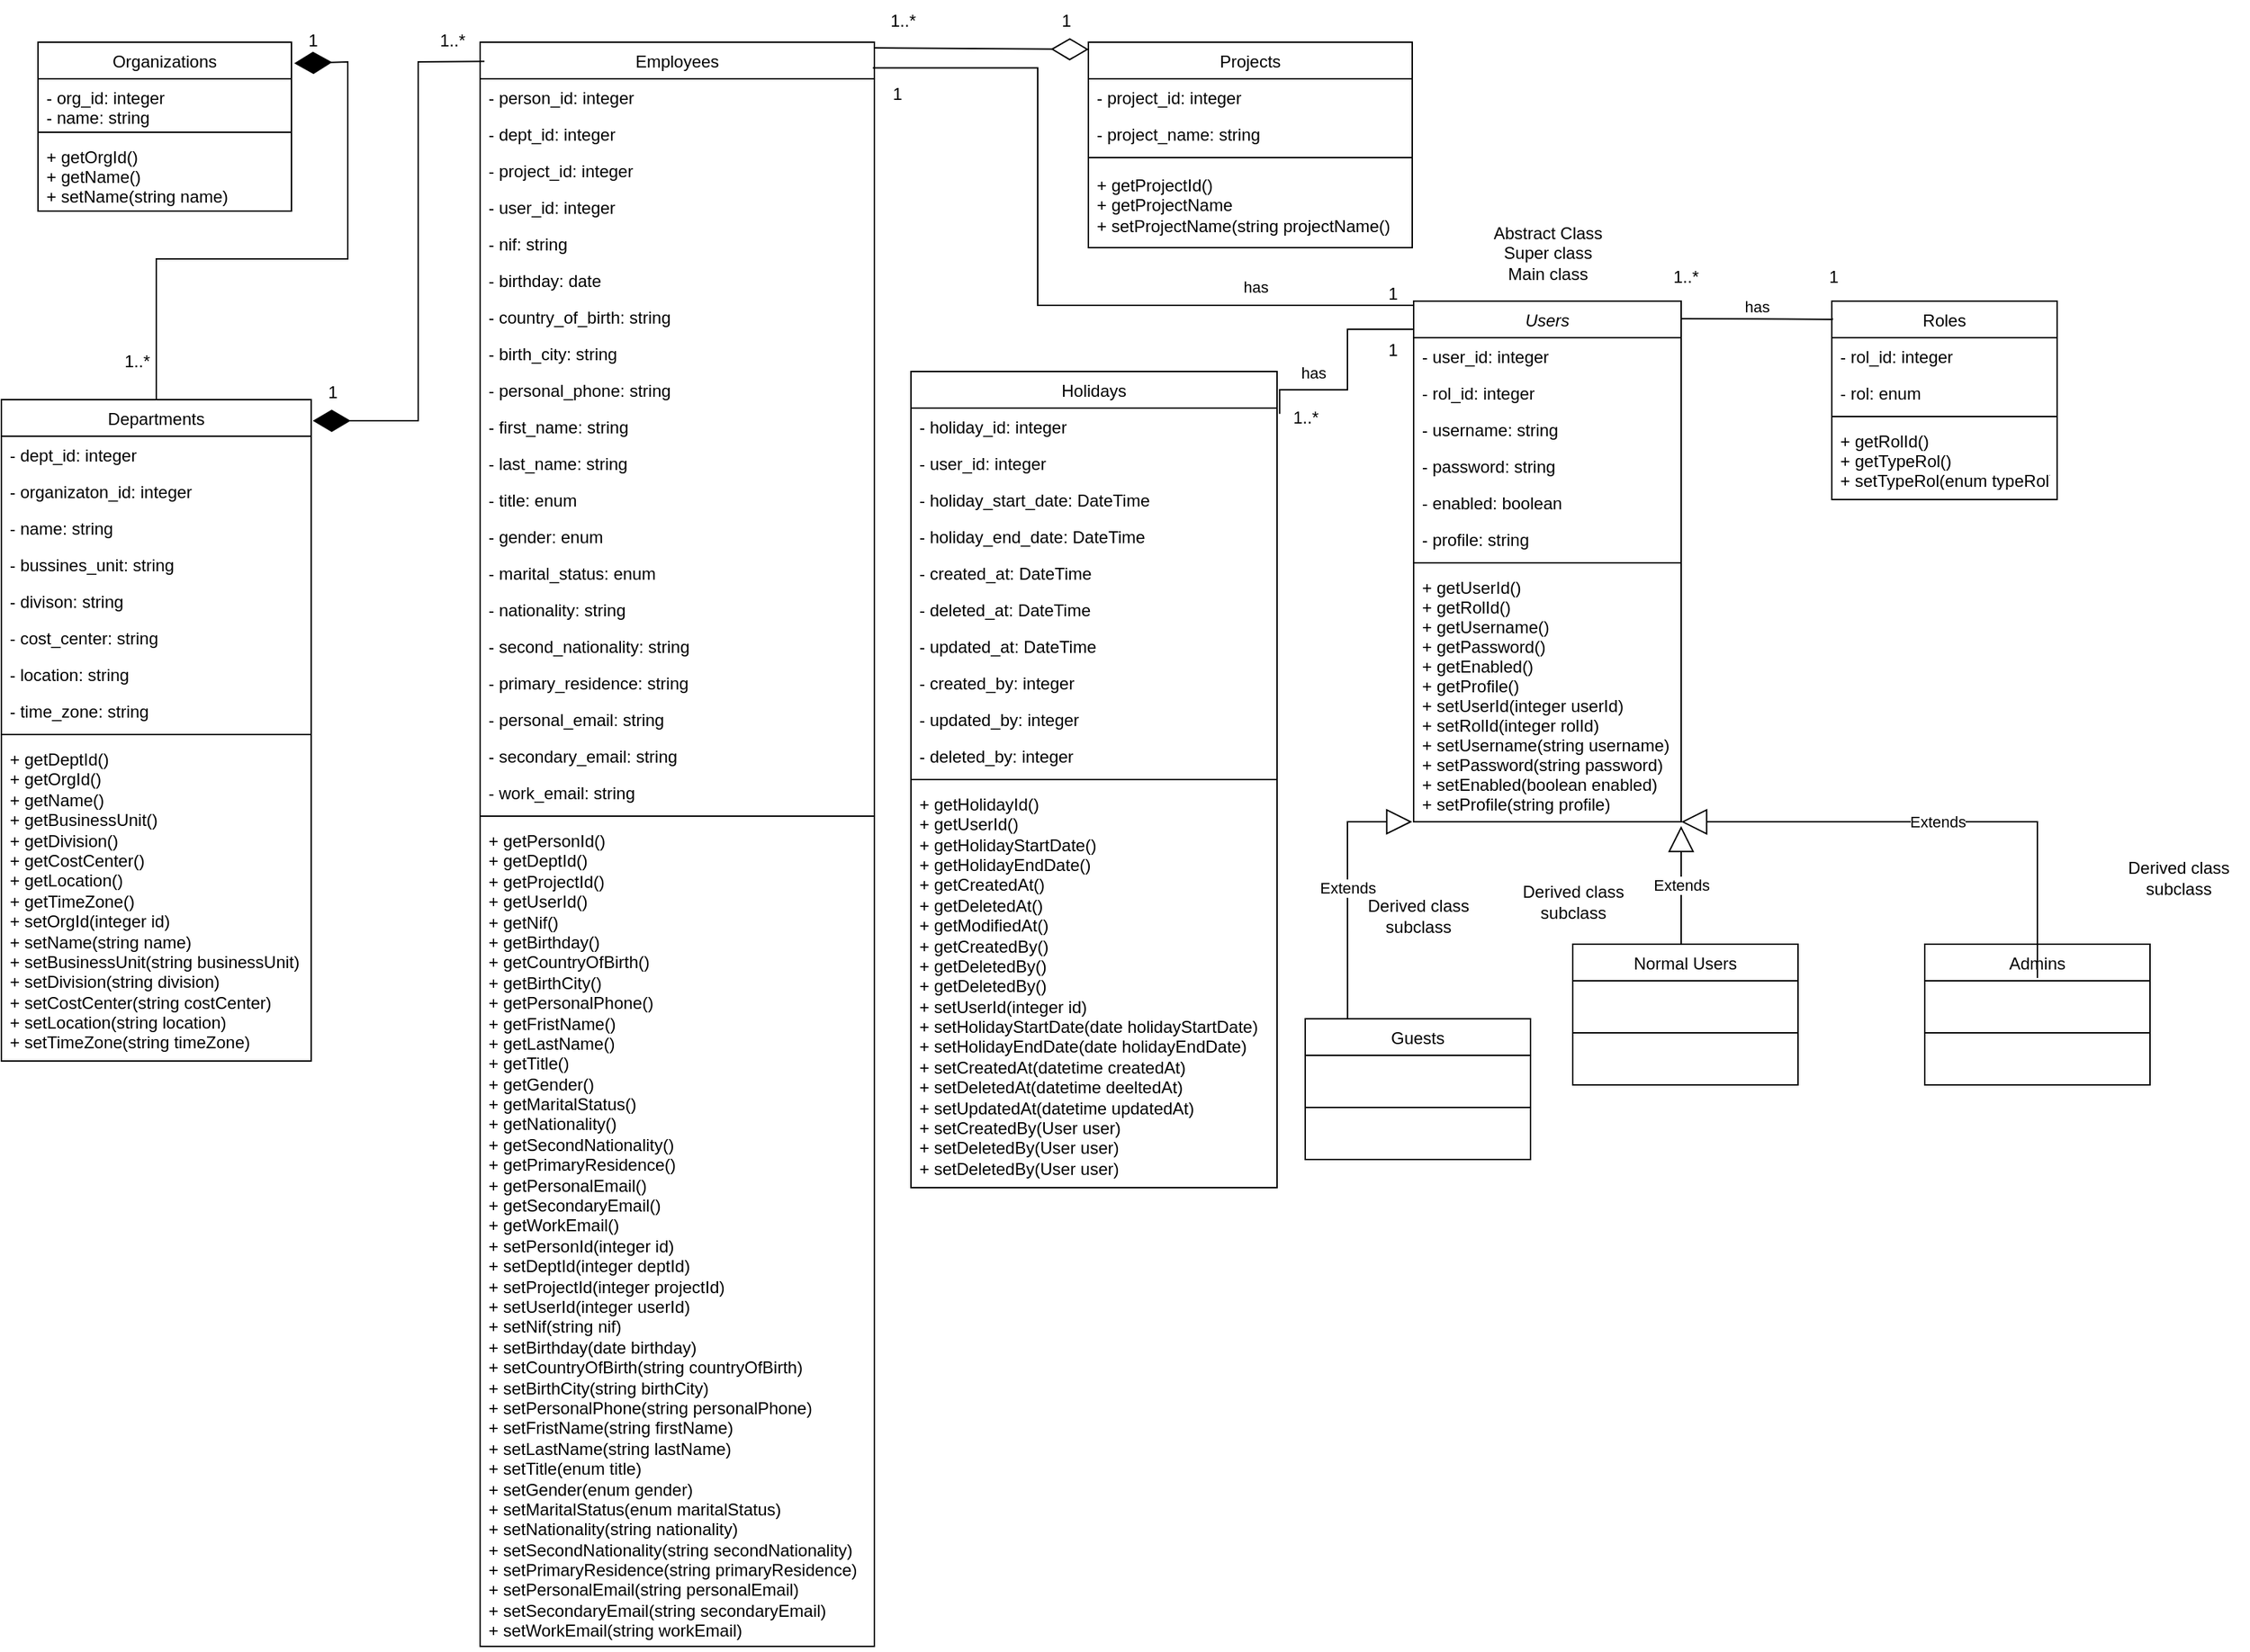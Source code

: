 <mxfile version="26.2.14">
  <diagram name="Página-1" id="6ri4a_97W5gfPd1hdPFk">
    <mxGraphModel dx="915" dy="1583" grid="1" gridSize="10" guides="1" tooltips="1" connect="1" arrows="1" fold="1" page="1" pageScale="1" pageWidth="827" pageHeight="1169" math="0" shadow="0">
      <root>
        <mxCell id="0" />
        <mxCell id="1" parent="0" />
        <mxCell id="wCUKVbfUmBtiyzHpnpFX-1" value="Users" style="swimlane;fontStyle=2;align=center;verticalAlign=top;childLayout=stackLayout;horizontal=1;startSize=26;horizontalStack=0;resizeParent=1;resizeLast=0;collapsible=1;marginBottom=0;rounded=0;shadow=0;strokeWidth=1;" parent="1" vertex="1">
          <mxGeometry x="1357" y="-220" width="190" height="370" as="geometry">
            <mxRectangle x="230" y="140" width="160" height="26" as="alternateBounds" />
          </mxGeometry>
        </mxCell>
        <mxCell id="wCUKVbfUmBtiyzHpnpFX-2" value="- user_id: integer" style="text;align=left;verticalAlign=top;spacingLeft=4;spacingRight=4;overflow=hidden;rotatable=0;points=[[0,0.5],[1,0.5]];portConstraint=eastwest;" parent="wCUKVbfUmBtiyzHpnpFX-1" vertex="1">
          <mxGeometry y="26" width="190" height="26" as="geometry" />
        </mxCell>
        <mxCell id="wCUKVbfUmBtiyzHpnpFX-3" value="- rol_id: integer" style="text;align=left;verticalAlign=top;spacingLeft=4;spacingRight=4;overflow=hidden;rotatable=0;points=[[0,0.5],[1,0.5]];portConstraint=eastwest;rounded=0;shadow=0;html=0;" parent="wCUKVbfUmBtiyzHpnpFX-1" vertex="1">
          <mxGeometry y="52" width="190" height="26" as="geometry" />
        </mxCell>
        <mxCell id="wCUKVbfUmBtiyzHpnpFX-4" value="- username: string" style="text;align=left;verticalAlign=top;spacingLeft=4;spacingRight=4;overflow=hidden;rotatable=0;points=[[0,0.5],[1,0.5]];portConstraint=eastwest;rounded=0;shadow=0;html=0;" parent="wCUKVbfUmBtiyzHpnpFX-1" vertex="1">
          <mxGeometry y="78" width="190" height="26" as="geometry" />
        </mxCell>
        <mxCell id="wCUKVbfUmBtiyzHpnpFX-5" value="- password: string" style="text;align=left;verticalAlign=top;spacingLeft=4;spacingRight=4;overflow=hidden;rotatable=0;points=[[0,0.5],[1,0.5]];portConstraint=eastwest;rounded=0;shadow=0;html=0;" parent="wCUKVbfUmBtiyzHpnpFX-1" vertex="1">
          <mxGeometry y="104" width="190" height="26" as="geometry" />
        </mxCell>
        <mxCell id="wCUKVbfUmBtiyzHpnpFX-6" value="- enabled: boolean" style="text;align=left;verticalAlign=top;spacingLeft=4;spacingRight=4;overflow=hidden;rotatable=0;points=[[0,0.5],[1,0.5]];portConstraint=eastwest;rounded=0;shadow=0;html=0;" parent="wCUKVbfUmBtiyzHpnpFX-1" vertex="1">
          <mxGeometry y="130" width="190" height="26" as="geometry" />
        </mxCell>
        <mxCell id="wCUKVbfUmBtiyzHpnpFX-7" value="- profile: string" style="text;align=left;verticalAlign=top;spacingLeft=4;spacingRight=4;overflow=hidden;rotatable=0;points=[[0,0.5],[1,0.5]];portConstraint=eastwest;rounded=0;shadow=0;html=0;" parent="wCUKVbfUmBtiyzHpnpFX-1" vertex="1">
          <mxGeometry y="156" width="190" height="26" as="geometry" />
        </mxCell>
        <mxCell id="wCUKVbfUmBtiyzHpnpFX-8" value="" style="line;html=1;strokeWidth=1;align=left;verticalAlign=middle;spacingTop=-1;spacingLeft=3;spacingRight=3;rotatable=0;labelPosition=right;points=[];portConstraint=eastwest;" parent="wCUKVbfUmBtiyzHpnpFX-1" vertex="1">
          <mxGeometry y="182" width="190" height="8" as="geometry" />
        </mxCell>
        <mxCell id="wCUKVbfUmBtiyzHpnpFX-9" value="+ getUserId()&#xa;+ getRolId()&#xa;+ getUsername()&#xa;+ getPassword()&#xa;+ getEnabled()&#xa;+ getProfile()&#xa;+ setUserId(integer userId)&#xa;+ setRolId(integer rolId)&#xa;+ setUsername(string username)&#xa;+ setPassword(string password)&#xa;+ setEnabled(boolean enabled)&#xa;+ setProfile(string profile)" style="text;align=left;verticalAlign=middle;spacingLeft=4;spacingRight=4;overflow=hidden;rotatable=0;points=[[0,0.5],[1,0.5]];portConstraint=eastwest;rounded=0;shadow=0;html=0;" parent="wCUKVbfUmBtiyzHpnpFX-1" vertex="1">
          <mxGeometry y="190" width="190" height="180" as="geometry" />
        </mxCell>
        <mxCell id="wCUKVbfUmBtiyzHpnpFX-10" value="Holidays" style="swimlane;fontStyle=0;align=center;verticalAlign=top;childLayout=stackLayout;horizontal=1;startSize=26;horizontalStack=0;resizeParent=1;resizeLast=0;collapsible=1;marginBottom=0;rounded=0;shadow=0;strokeWidth=1;" parent="1" vertex="1">
          <mxGeometry x="1000" y="-170" width="260" height="580" as="geometry">
            <mxRectangle x="130" y="380" width="160" height="26" as="alternateBounds" />
          </mxGeometry>
        </mxCell>
        <mxCell id="wCUKVbfUmBtiyzHpnpFX-11" value="- holiday_id: integer" style="text;align=left;verticalAlign=top;spacingLeft=4;spacingRight=4;overflow=hidden;rotatable=0;points=[[0,0.5],[1,0.5]];portConstraint=eastwest;" parent="wCUKVbfUmBtiyzHpnpFX-10" vertex="1">
          <mxGeometry y="26" width="260" height="26" as="geometry" />
        </mxCell>
        <mxCell id="wCUKVbfUmBtiyzHpnpFX-12" value="- user_id: integer" style="text;align=left;verticalAlign=top;spacingLeft=4;spacingRight=4;overflow=hidden;rotatable=0;points=[[0,0.5],[1,0.5]];portConstraint=eastwest;rounded=0;shadow=0;html=0;" parent="wCUKVbfUmBtiyzHpnpFX-10" vertex="1">
          <mxGeometry y="52" width="260" height="26" as="geometry" />
        </mxCell>
        <mxCell id="wCUKVbfUmBtiyzHpnpFX-13" value="- holiday_start_date: DateTime" style="text;align=left;verticalAlign=top;spacingLeft=4;spacingRight=4;overflow=hidden;rotatable=0;points=[[0,0.5],[1,0.5]];portConstraint=eastwest;rounded=0;shadow=0;html=0;" parent="wCUKVbfUmBtiyzHpnpFX-10" vertex="1">
          <mxGeometry y="78" width="260" height="26" as="geometry" />
        </mxCell>
        <mxCell id="wCUKVbfUmBtiyzHpnpFX-14" value="- holiday_end_date: DateTime" style="text;align=left;verticalAlign=top;spacingLeft=4;spacingRight=4;overflow=hidden;rotatable=0;points=[[0,0.5],[1,0.5]];portConstraint=eastwest;rounded=0;shadow=0;html=0;" parent="wCUKVbfUmBtiyzHpnpFX-10" vertex="1">
          <mxGeometry y="104" width="260" height="26" as="geometry" />
        </mxCell>
        <mxCell id="2ykGqtdmHpMV7TA-Or3H-2" value="- created_at: DateTime" style="text;align=left;verticalAlign=top;spacingLeft=4;spacingRight=4;overflow=hidden;rotatable=0;points=[[0,0.5],[1,0.5]];portConstraint=eastwest;rounded=0;shadow=0;html=0;" vertex="1" parent="wCUKVbfUmBtiyzHpnpFX-10">
          <mxGeometry y="130" width="260" height="26" as="geometry" />
        </mxCell>
        <mxCell id="2ykGqtdmHpMV7TA-Or3H-3" value="- deleted_at: DateTime" style="text;align=left;verticalAlign=top;spacingLeft=4;spacingRight=4;overflow=hidden;rotatable=0;points=[[0,0.5],[1,0.5]];portConstraint=eastwest;rounded=0;shadow=0;html=0;" vertex="1" parent="wCUKVbfUmBtiyzHpnpFX-10">
          <mxGeometry y="156" width="260" height="26" as="geometry" />
        </mxCell>
        <mxCell id="2ykGqtdmHpMV7TA-Or3H-4" value="- updated_at: DateTime" style="text;align=left;verticalAlign=top;spacingLeft=4;spacingRight=4;overflow=hidden;rotatable=0;points=[[0,0.5],[1,0.5]];portConstraint=eastwest;rounded=0;shadow=0;html=0;" vertex="1" parent="wCUKVbfUmBtiyzHpnpFX-10">
          <mxGeometry y="182" width="260" height="26" as="geometry" />
        </mxCell>
        <mxCell id="2ykGqtdmHpMV7TA-Or3H-5" value="- created_by: integer" style="text;align=left;verticalAlign=top;spacingLeft=4;spacingRight=4;overflow=hidden;rotatable=0;points=[[0,0.5],[1,0.5]];portConstraint=eastwest;rounded=0;shadow=0;html=0;" vertex="1" parent="wCUKVbfUmBtiyzHpnpFX-10">
          <mxGeometry y="208" width="260" height="26" as="geometry" />
        </mxCell>
        <mxCell id="2ykGqtdmHpMV7TA-Or3H-7" value="- updated_by: integer" style="text;align=left;verticalAlign=top;spacingLeft=4;spacingRight=4;overflow=hidden;rotatable=0;points=[[0,0.5],[1,0.5]];portConstraint=eastwest;rounded=0;shadow=0;html=0;" vertex="1" parent="wCUKVbfUmBtiyzHpnpFX-10">
          <mxGeometry y="234" width="260" height="26" as="geometry" />
        </mxCell>
        <mxCell id="2ykGqtdmHpMV7TA-Or3H-8" value="- deleted_by: integer" style="text;align=left;verticalAlign=top;spacingLeft=4;spacingRight=4;overflow=hidden;rotatable=0;points=[[0,0.5],[1,0.5]];portConstraint=eastwest;rounded=0;shadow=0;html=0;" vertex="1" parent="wCUKVbfUmBtiyzHpnpFX-10">
          <mxGeometry y="260" width="260" height="26" as="geometry" />
        </mxCell>
        <mxCell id="wCUKVbfUmBtiyzHpnpFX-15" value="" style="line;html=1;strokeWidth=1;align=left;verticalAlign=middle;spacingTop=-1;spacingLeft=3;spacingRight=3;rotatable=0;labelPosition=right;points=[];portConstraint=eastwest;" parent="wCUKVbfUmBtiyzHpnpFX-10" vertex="1">
          <mxGeometry y="286" width="260" height="8" as="geometry" />
        </mxCell>
        <mxCell id="wCUKVbfUmBtiyzHpnpFX-16" value="+ getHolidayId()&lt;div&gt;+ getUserId()&lt;br&gt;+ getHolidayStartDate()&lt;br&gt;+ getHolidayEndDate()&lt;/div&gt;&lt;div&gt;+ getCreatedAt()&lt;/div&gt;&lt;div&gt;+ getDeletedAt()&lt;/div&gt;&lt;div&gt;+ getModifiedAt()&lt;/div&gt;&lt;div&gt;+ getCreatedBy()&lt;/div&gt;&lt;div&gt;+ getDeletedBy()&lt;/div&gt;&lt;div&gt;+ getDeletedBy()&lt;br&gt;+ setUserId(integer id)&lt;br&gt;+ setHolidayStartDate(date holidayStartDate)&lt;br&gt;+ setHolidayEndDate(date holidayEndDate)&lt;/div&gt;&lt;div&gt;&lt;div&gt;+ setCreatedAt(datetime createdAt)&lt;/div&gt;&lt;div&gt;+ setDeletedAt(datetime deeltedAt)&lt;/div&gt;&lt;div&gt;+ setUpdatedAt(datetime updatedAt)&lt;/div&gt;&lt;div&gt;&lt;div&gt;+ setCreatedBy(User user)&lt;/div&gt;&lt;div&gt;+ setDeletedBy(&lt;span style=&quot;background-color: transparent; color: light-dark(rgb(0, 0, 0), rgb(255, 255, 255));&quot;&gt;User user&lt;/span&gt;&lt;span style=&quot;background-color: transparent; color: light-dark(rgb(0, 0, 0), rgb(255, 255, 255));&quot;&gt;)&lt;/span&gt;&lt;/div&gt;&lt;div&gt;+ setDeletedBy(&lt;span style=&quot;background-color: transparent; color: light-dark(rgb(0, 0, 0), rgb(255, 255, 255));&quot;&gt;User user&lt;/span&gt;&lt;span style=&quot;background-color: transparent; color: light-dark(rgb(0, 0, 0), rgb(255, 255, 255));&quot;&gt;)&lt;/span&gt;&lt;/div&gt;&lt;/div&gt;&lt;/div&gt;" style="text;align=left;verticalAlign=middle;spacingLeft=4;spacingRight=4;overflow=hidden;rotatable=0;points=[[0,0.5],[1,0.5]];portConstraint=eastwest;rounded=0;shadow=0;html=1;spacing=2;" parent="wCUKVbfUmBtiyzHpnpFX-10" vertex="1">
          <mxGeometry y="294" width="260" height="286" as="geometry" />
        </mxCell>
        <mxCell id="wCUKVbfUmBtiyzHpnpFX-17" value="Employees" style="swimlane;fontStyle=0;align=center;verticalAlign=top;childLayout=stackLayout;horizontal=1;startSize=26;horizontalStack=0;resizeParent=1;resizeLast=0;collapsible=1;marginBottom=0;rounded=0;shadow=0;strokeWidth=1;" parent="1" vertex="1">
          <mxGeometry x="694" y="-404" width="280" height="1140" as="geometry">
            <mxRectangle x="340" y="380" width="170" height="26" as="alternateBounds" />
          </mxGeometry>
        </mxCell>
        <mxCell id="wCUKVbfUmBtiyzHpnpFX-18" value="- person_id: integer" style="text;align=left;verticalAlign=top;spacingLeft=4;spacingRight=4;overflow=hidden;rotatable=0;points=[[0,0.5],[1,0.5]];portConstraint=eastwest;" parent="wCUKVbfUmBtiyzHpnpFX-17" vertex="1">
          <mxGeometry y="26" width="280" height="26" as="geometry" />
        </mxCell>
        <mxCell id="wCUKVbfUmBtiyzHpnpFX-19" value="- dept_id: integer" style="text;align=left;verticalAlign=top;spacingLeft=4;spacingRight=4;overflow=hidden;rotatable=0;points=[[0,0.5],[1,0.5]];portConstraint=eastwest;" parent="wCUKVbfUmBtiyzHpnpFX-17" vertex="1">
          <mxGeometry y="52" width="280" height="26" as="geometry" />
        </mxCell>
        <mxCell id="wCUKVbfUmBtiyzHpnpFX-20" value="- project_id: integer" style="text;align=left;verticalAlign=top;spacingLeft=4;spacingRight=4;overflow=hidden;rotatable=0;points=[[0,0.5],[1,0.5]];portConstraint=eastwest;" parent="wCUKVbfUmBtiyzHpnpFX-17" vertex="1">
          <mxGeometry y="78" width="280" height="26" as="geometry" />
        </mxCell>
        <mxCell id="wCUKVbfUmBtiyzHpnpFX-21" value="- user_id: integer" style="text;align=left;verticalAlign=top;spacingLeft=4;spacingRight=4;overflow=hidden;rotatable=0;points=[[0,0.5],[1,0.5]];portConstraint=eastwest;" parent="wCUKVbfUmBtiyzHpnpFX-17" vertex="1">
          <mxGeometry y="104" width="280" height="26" as="geometry" />
        </mxCell>
        <mxCell id="wCUKVbfUmBtiyzHpnpFX-22" value="- nif: string" style="text;align=left;verticalAlign=top;spacingLeft=4;spacingRight=4;overflow=hidden;rotatable=0;points=[[0,0.5],[1,0.5]];portConstraint=eastwest;" parent="wCUKVbfUmBtiyzHpnpFX-17" vertex="1">
          <mxGeometry y="130" width="280" height="26" as="geometry" />
        </mxCell>
        <mxCell id="wCUKVbfUmBtiyzHpnpFX-23" value="- birthday: date" style="text;align=left;verticalAlign=top;spacingLeft=4;spacingRight=4;overflow=hidden;rotatable=0;points=[[0,0.5],[1,0.5]];portConstraint=eastwest;" parent="wCUKVbfUmBtiyzHpnpFX-17" vertex="1">
          <mxGeometry y="156" width="280" height="26" as="geometry" />
        </mxCell>
        <mxCell id="wCUKVbfUmBtiyzHpnpFX-24" value="- country_of_birth: string" style="text;align=left;verticalAlign=top;spacingLeft=4;spacingRight=4;overflow=hidden;rotatable=0;points=[[0,0.5],[1,0.5]];portConstraint=eastwest;" parent="wCUKVbfUmBtiyzHpnpFX-17" vertex="1">
          <mxGeometry y="182" width="280" height="26" as="geometry" />
        </mxCell>
        <mxCell id="wCUKVbfUmBtiyzHpnpFX-25" value="- birth_city: string" style="text;align=left;verticalAlign=top;spacingLeft=4;spacingRight=4;overflow=hidden;rotatable=0;points=[[0,0.5],[1,0.5]];portConstraint=eastwest;" parent="wCUKVbfUmBtiyzHpnpFX-17" vertex="1">
          <mxGeometry y="208" width="280" height="26" as="geometry" />
        </mxCell>
        <mxCell id="wCUKVbfUmBtiyzHpnpFX-26" value="- personal_phone: string" style="text;align=left;verticalAlign=top;spacingLeft=4;spacingRight=4;overflow=hidden;rotatable=0;points=[[0,0.5],[1,0.5]];portConstraint=eastwest;" parent="wCUKVbfUmBtiyzHpnpFX-17" vertex="1">
          <mxGeometry y="234" width="280" height="26" as="geometry" />
        </mxCell>
        <mxCell id="wCUKVbfUmBtiyzHpnpFX-27" value="- first_name: string" style="text;align=left;verticalAlign=top;spacingLeft=4;spacingRight=4;overflow=hidden;rotatable=0;points=[[0,0.5],[1,0.5]];portConstraint=eastwest;" parent="wCUKVbfUmBtiyzHpnpFX-17" vertex="1">
          <mxGeometry y="260" width="280" height="26" as="geometry" />
        </mxCell>
        <mxCell id="wCUKVbfUmBtiyzHpnpFX-28" value="- last_name: string" style="text;align=left;verticalAlign=top;spacingLeft=4;spacingRight=4;overflow=hidden;rotatable=0;points=[[0,0.5],[1,0.5]];portConstraint=eastwest;" parent="wCUKVbfUmBtiyzHpnpFX-17" vertex="1">
          <mxGeometry y="286" width="280" height="26" as="geometry" />
        </mxCell>
        <mxCell id="wCUKVbfUmBtiyzHpnpFX-29" value="- title: enum" style="text;align=left;verticalAlign=top;spacingLeft=4;spacingRight=4;overflow=hidden;rotatable=0;points=[[0,0.5],[1,0.5]];portConstraint=eastwest;" parent="wCUKVbfUmBtiyzHpnpFX-17" vertex="1">
          <mxGeometry y="312" width="280" height="26" as="geometry" />
        </mxCell>
        <mxCell id="wCUKVbfUmBtiyzHpnpFX-30" value="- gender: enum" style="text;align=left;verticalAlign=top;spacingLeft=4;spacingRight=4;overflow=hidden;rotatable=0;points=[[0,0.5],[1,0.5]];portConstraint=eastwest;" parent="wCUKVbfUmBtiyzHpnpFX-17" vertex="1">
          <mxGeometry y="338" width="280" height="26" as="geometry" />
        </mxCell>
        <mxCell id="wCUKVbfUmBtiyzHpnpFX-31" value="- marital_status: enum" style="text;align=left;verticalAlign=top;spacingLeft=4;spacingRight=4;overflow=hidden;rotatable=0;points=[[0,0.5],[1,0.5]];portConstraint=eastwest;" parent="wCUKVbfUmBtiyzHpnpFX-17" vertex="1">
          <mxGeometry y="364" width="280" height="26" as="geometry" />
        </mxCell>
        <mxCell id="wCUKVbfUmBtiyzHpnpFX-32" value="- nationality: string" style="text;align=left;verticalAlign=top;spacingLeft=4;spacingRight=4;overflow=hidden;rotatable=0;points=[[0,0.5],[1,0.5]];portConstraint=eastwest;" parent="wCUKVbfUmBtiyzHpnpFX-17" vertex="1">
          <mxGeometry y="390" width="280" height="26" as="geometry" />
        </mxCell>
        <mxCell id="wCUKVbfUmBtiyzHpnpFX-33" value="- second_nationality: string" style="text;align=left;verticalAlign=top;spacingLeft=4;spacingRight=4;overflow=hidden;rotatable=0;points=[[0,0.5],[1,0.5]];portConstraint=eastwest;" parent="wCUKVbfUmBtiyzHpnpFX-17" vertex="1">
          <mxGeometry y="416" width="280" height="26" as="geometry" />
        </mxCell>
        <mxCell id="wCUKVbfUmBtiyzHpnpFX-34" value="- primary_residence: string" style="text;align=left;verticalAlign=top;spacingLeft=4;spacingRight=4;overflow=hidden;rotatable=0;points=[[0,0.5],[1,0.5]];portConstraint=eastwest;" parent="wCUKVbfUmBtiyzHpnpFX-17" vertex="1">
          <mxGeometry y="442" width="280" height="26" as="geometry" />
        </mxCell>
        <mxCell id="wCUKVbfUmBtiyzHpnpFX-35" value="- personal_email: string" style="text;align=left;verticalAlign=top;spacingLeft=4;spacingRight=4;overflow=hidden;rotatable=0;points=[[0,0.5],[1,0.5]];portConstraint=eastwest;" parent="wCUKVbfUmBtiyzHpnpFX-17" vertex="1">
          <mxGeometry y="468" width="280" height="26" as="geometry" />
        </mxCell>
        <mxCell id="wCUKVbfUmBtiyzHpnpFX-36" value="- secondary_email: string" style="text;align=left;verticalAlign=top;spacingLeft=4;spacingRight=4;overflow=hidden;rotatable=0;points=[[0,0.5],[1,0.5]];portConstraint=eastwest;" parent="wCUKVbfUmBtiyzHpnpFX-17" vertex="1">
          <mxGeometry y="494" width="280" height="26" as="geometry" />
        </mxCell>
        <mxCell id="wCUKVbfUmBtiyzHpnpFX-37" value="- work_email: string" style="text;align=left;verticalAlign=top;spacingLeft=4;spacingRight=4;overflow=hidden;rotatable=0;points=[[0,0.5],[1,0.5]];portConstraint=eastwest;" parent="wCUKVbfUmBtiyzHpnpFX-17" vertex="1">
          <mxGeometry y="520" width="280" height="26" as="geometry" />
        </mxCell>
        <mxCell id="wCUKVbfUmBtiyzHpnpFX-38" value="" style="line;html=1;strokeWidth=1;align=left;verticalAlign=middle;spacingTop=-1;spacingLeft=3;spacingRight=3;rotatable=0;labelPosition=right;points=[];portConstraint=eastwest;" parent="wCUKVbfUmBtiyzHpnpFX-17" vertex="1">
          <mxGeometry y="546" width="280" height="8" as="geometry" />
        </mxCell>
        <mxCell id="wCUKVbfUmBtiyzHpnpFX-39" value="+ getPersonId()&#xa;+ getDeptId()&#xa;+ getProjectId()&#xa;+ getUserId()&#xa;+ getNif()&#xa;+ getBirthday()&#xa;+ getCountryOfBirth()&#xa;+ getBirthCity()&#xa;+ getPersonalPhone()&#xa;+ getFristName()&#xa;+ getLastName()&#xa;+ getTitle()&#xa;+ getGender()&#xa;+ getMaritalStatus()&#xa;+ getNationality()&#xa;+ getSecondNationality()&#xa;+ getPrimaryResidence()&#xa;+ getPersonalEmail()&#xa;+ getSecondaryEmail()&#xa;+ getWorkEmail()&#xa;+ setPersonId(integer id)&#xa;+ setDeptId(integer deptId)&#xa;+ setProjectId(integer projectId)&#xa;+ setUserId(integer userId)&#xa;+ setNif(string nif)&#xa;+ setBirthday(date birthday)&#xa;+ setCountryOfBirth(string countryOfBirth)&#xa;+ setBirthCity(string birthCity)&#xa;+ setPersonalPhone(string personalPhone)&#xa;+ setFristName(string firstName)&#xa;+ setLastName(string lastName)&#xa;+ setTitle(enum title)&#xa;+ setGender(enum gender)&#xa;+ setMaritalStatus(enum maritalStatus)&#xa;+ setNationality(string nationality)&#xa;+ setSecondNationality(string secondNationality)&#xa;+ setPrimaryResidence(string primaryResidence)&#xa;+ setPersonalEmail(string personalEmail)&#xa;+ setSecondaryEmail(string secondaryEmail)&#xa;+ setWorkEmail(string workEmail)" style="text;align=left;verticalAlign=top;spacingLeft=4;spacingRight=4;overflow=hidden;rotatable=0;points=[[0,0.5],[1,0.5]];portConstraint=eastwest;rounded=0;shadow=0;spacingTop=0;spacingBottom=0;spacing=2;whiteSpace=wrap;" parent="wCUKVbfUmBtiyzHpnpFX-17" vertex="1">
          <mxGeometry y="554" width="280" height="586" as="geometry" />
        </mxCell>
        <mxCell id="wCUKVbfUmBtiyzHpnpFX-40" value="Roles" style="swimlane;fontStyle=0;align=center;verticalAlign=top;childLayout=stackLayout;horizontal=1;startSize=26;horizontalStack=0;resizeParent=1;resizeLast=0;collapsible=1;marginBottom=0;rounded=0;shadow=0;strokeWidth=1;" parent="1" vertex="1">
          <mxGeometry x="1654" y="-220" width="160" height="141" as="geometry">
            <mxRectangle x="550" y="140" width="160" height="26" as="alternateBounds" />
          </mxGeometry>
        </mxCell>
        <mxCell id="wCUKVbfUmBtiyzHpnpFX-41" value="- rol_id: integer" style="text;align=left;verticalAlign=top;spacingLeft=4;spacingRight=4;overflow=hidden;rotatable=0;points=[[0,0.5],[1,0.5]];portConstraint=eastwest;" parent="wCUKVbfUmBtiyzHpnpFX-40" vertex="1">
          <mxGeometry y="26" width="160" height="26" as="geometry" />
        </mxCell>
        <mxCell id="wCUKVbfUmBtiyzHpnpFX-42" value="- rol: enum" style="text;align=left;verticalAlign=top;spacingLeft=4;spacingRight=4;overflow=hidden;rotatable=0;points=[[0,0.5],[1,0.5]];portConstraint=eastwest;rounded=0;shadow=0;html=0;" parent="wCUKVbfUmBtiyzHpnpFX-40" vertex="1">
          <mxGeometry y="52" width="160" height="26" as="geometry" />
        </mxCell>
        <mxCell id="wCUKVbfUmBtiyzHpnpFX-43" value="" style="line;html=1;strokeWidth=1;align=left;verticalAlign=middle;spacingTop=-1;spacingLeft=3;spacingRight=3;rotatable=0;labelPosition=right;points=[];portConstraint=eastwest;" parent="wCUKVbfUmBtiyzHpnpFX-40" vertex="1">
          <mxGeometry y="78" width="160" height="8" as="geometry" />
        </mxCell>
        <mxCell id="wCUKVbfUmBtiyzHpnpFX-44" value="+ getRolId()&#xa;+ getTypeRol()&#xa;+ setTypeRol(enum typeRol)" style="text;align=left;verticalAlign=top;spacingLeft=4;spacingRight=4;overflow=hidden;rotatable=0;points=[[0,0.5],[1,0.5]];portConstraint=eastwest;rounded=0;shadow=0;html=0;" parent="wCUKVbfUmBtiyzHpnpFX-40" vertex="1">
          <mxGeometry y="86" width="160" height="44" as="geometry" />
        </mxCell>
        <mxCell id="wCUKVbfUmBtiyzHpnpFX-47" value="Projects" style="swimlane;fontStyle=0;align=center;verticalAlign=top;childLayout=stackLayout;horizontal=1;startSize=26;horizontalStack=0;resizeParent=1;resizeLast=0;collapsible=1;marginBottom=0;rounded=0;shadow=0;strokeWidth=1;" parent="1" vertex="1">
          <mxGeometry x="1126" y="-404" width="230" height="146" as="geometry">
            <mxRectangle x="340" y="380" width="170" height="26" as="alternateBounds" />
          </mxGeometry>
        </mxCell>
        <mxCell id="wCUKVbfUmBtiyzHpnpFX-48" value="- project_id: integer" style="text;align=left;verticalAlign=top;spacingLeft=4;spacingRight=4;overflow=hidden;rotatable=0;points=[[0,0.5],[1,0.5]];portConstraint=eastwest;" parent="wCUKVbfUmBtiyzHpnpFX-47" vertex="1">
          <mxGeometry y="26" width="230" height="26" as="geometry" />
        </mxCell>
        <mxCell id="wCUKVbfUmBtiyzHpnpFX-49" value="- project_name: string" style="text;align=left;verticalAlign=top;spacingLeft=4;spacingRight=4;overflow=hidden;rotatable=0;points=[[0,0.5],[1,0.5]];portConstraint=eastwest;" parent="wCUKVbfUmBtiyzHpnpFX-47" vertex="1">
          <mxGeometry y="52" width="230" height="26" as="geometry" />
        </mxCell>
        <mxCell id="wCUKVbfUmBtiyzHpnpFX-50" value="" style="line;html=1;strokeWidth=1;align=left;verticalAlign=middle;spacingTop=-1;spacingLeft=3;spacingRight=3;rotatable=0;labelPosition=right;points=[];portConstraint=eastwest;" parent="wCUKVbfUmBtiyzHpnpFX-47" vertex="1">
          <mxGeometry y="78" width="230" height="8" as="geometry" />
        </mxCell>
        <mxCell id="WKhAKDtkmbLkq5meKqxA-26" value="+ getProjectId()&lt;div&gt;+ getProjectName&lt;/div&gt;&lt;div&gt;+ setProjectName(string projectName()&lt;/div&gt;" style="text;html=1;align=left;verticalAlign=middle;resizable=0;points=[];autosize=1;strokeColor=none;fillColor=none;spacingLeft=4;" parent="wCUKVbfUmBtiyzHpnpFX-47" vertex="1">
          <mxGeometry y="86" width="230" height="60" as="geometry" />
        </mxCell>
        <mxCell id="wCUKVbfUmBtiyzHpnpFX-52" value="Departments" style="swimlane;fontStyle=0;align=center;verticalAlign=top;childLayout=stackLayout;horizontal=1;startSize=26;horizontalStack=0;resizeParent=1;resizeLast=0;collapsible=1;marginBottom=0;rounded=0;shadow=0;strokeWidth=1;" parent="1" vertex="1">
          <mxGeometry x="354" y="-150" width="220" height="470" as="geometry">
            <mxRectangle x="130" y="380" width="160" height="26" as="alternateBounds" />
          </mxGeometry>
        </mxCell>
        <mxCell id="wCUKVbfUmBtiyzHpnpFX-53" value="- dept_id: integer" style="text;align=left;verticalAlign=top;spacingLeft=4;spacingRight=4;overflow=hidden;rotatable=0;points=[[0,0.5],[1,0.5]];portConstraint=eastwest;" parent="wCUKVbfUmBtiyzHpnpFX-52" vertex="1">
          <mxGeometry y="26" width="220" height="26" as="geometry" />
        </mxCell>
        <mxCell id="wCUKVbfUmBtiyzHpnpFX-54" value="- organizaton_id: integer" style="text;align=left;verticalAlign=top;spacingLeft=4;spacingRight=4;overflow=hidden;rotatable=0;points=[[0,0.5],[1,0.5]];portConstraint=eastwest;rounded=0;shadow=0;html=0;" parent="wCUKVbfUmBtiyzHpnpFX-52" vertex="1">
          <mxGeometry y="52" width="220" height="26" as="geometry" />
        </mxCell>
        <mxCell id="wCUKVbfUmBtiyzHpnpFX-55" value="- name: string" style="text;align=left;verticalAlign=top;spacingLeft=4;spacingRight=4;overflow=hidden;rotatable=0;points=[[0,0.5],[1,0.5]];portConstraint=eastwest;rounded=0;shadow=0;html=0;" parent="wCUKVbfUmBtiyzHpnpFX-52" vertex="1">
          <mxGeometry y="78" width="220" height="26" as="geometry" />
        </mxCell>
        <mxCell id="wCUKVbfUmBtiyzHpnpFX-56" value="- bussines_unit: string" style="text;align=left;verticalAlign=top;spacingLeft=4;spacingRight=4;overflow=hidden;rotatable=0;points=[[0,0.5],[1,0.5]];portConstraint=eastwest;rounded=0;shadow=0;html=0;" parent="wCUKVbfUmBtiyzHpnpFX-52" vertex="1">
          <mxGeometry y="104" width="220" height="26" as="geometry" />
        </mxCell>
        <mxCell id="wCUKVbfUmBtiyzHpnpFX-57" value="- divison: string" style="text;align=left;verticalAlign=top;spacingLeft=4;spacingRight=4;overflow=hidden;rotatable=0;points=[[0,0.5],[1,0.5]];portConstraint=eastwest;" parent="wCUKVbfUmBtiyzHpnpFX-52" vertex="1">
          <mxGeometry y="130" width="220" height="26" as="geometry" />
        </mxCell>
        <mxCell id="wCUKVbfUmBtiyzHpnpFX-58" value="- cost_center: string" style="text;align=left;verticalAlign=top;spacingLeft=4;spacingRight=4;overflow=hidden;rotatable=0;points=[[0,0.5],[1,0.5]];portConstraint=eastwest;rounded=0;shadow=0;html=0;" parent="wCUKVbfUmBtiyzHpnpFX-52" vertex="1">
          <mxGeometry y="156" width="220" height="26" as="geometry" />
        </mxCell>
        <mxCell id="wCUKVbfUmBtiyzHpnpFX-59" value="- location: string" style="text;align=left;verticalAlign=top;spacingLeft=4;spacingRight=4;overflow=hidden;rotatable=0;points=[[0,0.5],[1,0.5]];portConstraint=eastwest;" parent="wCUKVbfUmBtiyzHpnpFX-52" vertex="1">
          <mxGeometry y="182" width="220" height="26" as="geometry" />
        </mxCell>
        <mxCell id="wCUKVbfUmBtiyzHpnpFX-60" value="- time_zone: string" style="text;align=left;verticalAlign=top;spacingLeft=4;spacingRight=4;overflow=hidden;rotatable=0;points=[[0,0.5],[1,0.5]];portConstraint=eastwest;rounded=0;shadow=0;html=0;" parent="wCUKVbfUmBtiyzHpnpFX-52" vertex="1">
          <mxGeometry y="208" width="220" height="26" as="geometry" />
        </mxCell>
        <mxCell id="wCUKVbfUmBtiyzHpnpFX-61" value="" style="line;html=1;strokeWidth=1;align=left;verticalAlign=middle;spacingTop=-1;spacingLeft=3;spacingRight=3;rotatable=0;labelPosition=right;points=[];portConstraint=eastwest;" parent="wCUKVbfUmBtiyzHpnpFX-52" vertex="1">
          <mxGeometry y="234" width="220" height="8" as="geometry" />
        </mxCell>
        <mxCell id="wCUKVbfUmBtiyzHpnpFX-62" value="+ getDeptId()&#xa;+ getOrgId()&#xa;+ getName()&#xa;+ getBusinessUnit()&#xa;+ getDivision()&#xa;+ getCostCenter()&#xa;+ getLocation()&#xa;+ getTimeZone()&#xa;+ setOrgId(integer id)&#xa;+ setName(string name)&#xa;+ setBusinessUnit(string businessUnit)&#xa;+ setDivision(string division)&#xa;+ setCostCenter(string costCenter)&#xa;+ setLocation(string location)&#xa;+ setTimeZone(string timeZone)" style="text;align=left;verticalAlign=top;spacingLeft=4;spacingRight=4;overflow=hidden;rotatable=0;points=[[0,0.5],[1,0.5]];portConstraint=eastwest;rounded=0;shadow=0;html=0;whiteSpace=wrap;" parent="wCUKVbfUmBtiyzHpnpFX-52" vertex="1">
          <mxGeometry y="242" width="220" height="228" as="geometry" />
        </mxCell>
        <mxCell id="wCUKVbfUmBtiyzHpnpFX-63" value="Organizations" style="swimlane;fontStyle=0;align=center;verticalAlign=top;childLayout=stackLayout;horizontal=1;startSize=26;horizontalStack=0;resizeParent=1;resizeLast=0;collapsible=1;marginBottom=0;rounded=0;shadow=0;strokeWidth=1;" parent="1" vertex="1">
          <mxGeometry x="380" y="-404" width="180" height="120" as="geometry">
            <mxRectangle x="130" y="380" width="160" height="26" as="alternateBounds" />
          </mxGeometry>
        </mxCell>
        <mxCell id="wCUKVbfUmBtiyzHpnpFX-64" value="- org_id: integer&#xa;- name: string" style="text;align=left;verticalAlign=top;spacingLeft=4;spacingRight=4;overflow=hidden;rotatable=0;points=[[0,0.5],[1,0.5]];portConstraint=eastwest;" parent="wCUKVbfUmBtiyzHpnpFX-63" vertex="1">
          <mxGeometry y="26" width="180" height="34" as="geometry" />
        </mxCell>
        <mxCell id="wCUKVbfUmBtiyzHpnpFX-66" value="" style="line;html=1;strokeWidth=1;align=left;verticalAlign=middle;spacingTop=-1;spacingLeft=3;spacingRight=3;rotatable=0;labelPosition=right;points=[];portConstraint=eastwest;" parent="wCUKVbfUmBtiyzHpnpFX-63" vertex="1">
          <mxGeometry y="60" width="180" height="8" as="geometry" />
        </mxCell>
        <mxCell id="wCUKVbfUmBtiyzHpnpFX-67" value="+ getOrgId()&#xa;+ getName()&#xa;+ setName(string name) " style="text;align=left;verticalAlign=top;spacingLeft=4;spacingRight=4;overflow=hidden;rotatable=0;points=[[0,0.5],[1,0.5]];portConstraint=eastwest;rounded=0;shadow=0;html=0;" parent="wCUKVbfUmBtiyzHpnpFX-63" vertex="1">
          <mxGeometry y="68" width="180" height="50" as="geometry" />
        </mxCell>
        <mxCell id="WKhAKDtkmbLkq5meKqxA-27" value="&lt;span style=&quot;font-weight: normal;&quot;&gt;Guests&lt;/span&gt;" style="swimlane;fontStyle=1;align=center;verticalAlign=top;childLayout=stackLayout;horizontal=1;startSize=26;horizontalStack=0;resizeParent=1;resizeParentMax=0;resizeLast=0;collapsible=1;marginBottom=0;whiteSpace=wrap;html=1;" parent="1" vertex="1">
          <mxGeometry x="1280" y="290" width="160" height="100" as="geometry" />
        </mxCell>
        <mxCell id="WKhAKDtkmbLkq5meKqxA-29" value="" style="line;strokeWidth=1;fillColor=none;align=left;verticalAlign=middle;spacingTop=-1;spacingLeft=3;spacingRight=3;rotatable=0;labelPosition=right;points=[];portConstraint=eastwest;strokeColor=inherit;" parent="WKhAKDtkmbLkq5meKqxA-27" vertex="1">
          <mxGeometry y="26" width="160" height="74" as="geometry" />
        </mxCell>
        <mxCell id="WKhAKDtkmbLkq5meKqxA-31" value="Extends" style="endArrow=block;endSize=16;endFill=0;html=1;rounded=0;exitX=0.188;exitY=0;exitDx=0;exitDy=0;exitPerimeter=0;" parent="1" source="WKhAKDtkmbLkq5meKqxA-27" edge="1">
          <mxGeometry width="160" relative="1" as="geometry">
            <mxPoint x="1356" y="279.1" as="sourcePoint" />
            <mxPoint x="1356" y="150" as="targetPoint" />
            <Array as="points">
              <mxPoint x="1310" y="150" />
            </Array>
          </mxGeometry>
        </mxCell>
        <mxCell id="WKhAKDtkmbLkq5meKqxA-32" value="&lt;span style=&quot;font-weight: normal;&quot;&gt;Normal Users&lt;/span&gt;" style="swimlane;fontStyle=1;align=center;verticalAlign=top;childLayout=stackLayout;horizontal=1;startSize=26;horizontalStack=0;resizeParent=1;resizeParentMax=0;resizeLast=0;collapsible=1;marginBottom=0;whiteSpace=wrap;html=1;" parent="1" vertex="1">
          <mxGeometry x="1470" y="237" width="160" height="100" as="geometry" />
        </mxCell>
        <mxCell id="WKhAKDtkmbLkq5meKqxA-33" value="" style="line;strokeWidth=1;fillColor=none;align=left;verticalAlign=middle;spacingTop=-1;spacingLeft=3;spacingRight=3;rotatable=0;labelPosition=right;points=[];portConstraint=eastwest;strokeColor=inherit;" parent="WKhAKDtkmbLkq5meKqxA-32" vertex="1">
          <mxGeometry y="26" width="160" height="74" as="geometry" />
        </mxCell>
        <mxCell id="WKhAKDtkmbLkq5meKqxA-34" value="&lt;span style=&quot;font-weight: normal;&quot;&gt;Admins&lt;/span&gt;" style="swimlane;fontStyle=1;align=center;verticalAlign=top;childLayout=stackLayout;horizontal=1;startSize=26;horizontalStack=0;resizeParent=1;resizeParentMax=0;resizeLast=0;collapsible=1;marginBottom=0;whiteSpace=wrap;html=1;" parent="1" vertex="1">
          <mxGeometry x="1720" y="237" width="160" height="100" as="geometry" />
        </mxCell>
        <mxCell id="WKhAKDtkmbLkq5meKqxA-35" value="" style="line;strokeWidth=1;fillColor=none;align=left;verticalAlign=middle;spacingTop=-1;spacingLeft=3;spacingRight=3;rotatable=0;labelPosition=right;points=[];portConstraint=eastwest;strokeColor=inherit;" parent="WKhAKDtkmbLkq5meKqxA-34" vertex="1">
          <mxGeometry y="26" width="160" height="74" as="geometry" />
        </mxCell>
        <mxCell id="WKhAKDtkmbLkq5meKqxA-36" value="Extends" style="endArrow=block;endSize=16;endFill=0;html=1;rounded=0;exitX=0.5;exitY=0;exitDx=0;exitDy=0;entryX=1;entryY=0.867;entryDx=0;entryDy=0;entryPerimeter=0;" parent="1" edge="1">
          <mxGeometry width="160" relative="1" as="geometry">
            <mxPoint x="1800" y="261.0" as="sourcePoint" />
            <mxPoint x="1547" y="150.06" as="targetPoint" />
            <Array as="points">
              <mxPoint x="1800" y="150" />
            </Array>
          </mxGeometry>
        </mxCell>
        <mxCell id="WKhAKDtkmbLkq5meKqxA-37" value="Extends" style="endArrow=block;endSize=16;endFill=0;html=1;rounded=0;entryX=0.5;entryY=1.017;entryDx=0;entryDy=0;entryPerimeter=0;exitX=0.5;exitY=0;exitDx=0;exitDy=0;" parent="1" edge="1">
          <mxGeometry width="160" relative="1" as="geometry">
            <mxPoint x="1547" y="237" as="sourcePoint" />
            <mxPoint x="1547" y="153.06" as="targetPoint" />
          </mxGeometry>
        </mxCell>
        <mxCell id="WKhAKDtkmbLkq5meKqxA-38" value="&lt;div&gt;Abstract Class&lt;/div&gt;Super class&lt;div&gt;Main class&lt;/div&gt;" style="text;html=1;align=center;verticalAlign=middle;resizable=0;points=[];autosize=1;strokeColor=none;fillColor=none;" parent="1" vertex="1">
          <mxGeometry x="1402" y="-284" width="100" height="60" as="geometry" />
        </mxCell>
        <mxCell id="WKhAKDtkmbLkq5meKqxA-39" value="Derived class&lt;div&gt;subclass&lt;/div&gt;" style="text;html=1;align=center;verticalAlign=middle;resizable=0;points=[];autosize=1;strokeColor=none;fillColor=none;" parent="1" vertex="1">
          <mxGeometry x="1310" y="197" width="100" height="40" as="geometry" />
        </mxCell>
        <mxCell id="WKhAKDtkmbLkq5meKqxA-40" value="Derived class&lt;div&gt;subclass&lt;/div&gt;" style="text;html=1;align=center;verticalAlign=middle;resizable=0;points=[];autosize=1;strokeColor=none;fillColor=none;" parent="1" vertex="1">
          <mxGeometry x="1420" y="187" width="100" height="40" as="geometry" />
        </mxCell>
        <mxCell id="WKhAKDtkmbLkq5meKqxA-41" value="Derived class&lt;div&gt;subclass&lt;/div&gt;" style="text;html=1;align=center;verticalAlign=middle;resizable=0;points=[];autosize=1;strokeColor=none;fillColor=none;" parent="1" vertex="1">
          <mxGeometry x="1850" y="170" width="100" height="40" as="geometry" />
        </mxCell>
        <mxCell id="WKhAKDtkmbLkq5meKqxA-43" value="" style="endArrow=diamondThin;endFill=1;endSize=24;html=1;rounded=0;entryX=1.011;entryY=0.125;entryDx=0;entryDy=0;entryPerimeter=0;exitX=0.5;exitY=0;exitDx=0;exitDy=0;" parent="1" source="wCUKVbfUmBtiyzHpnpFX-52" target="wCUKVbfUmBtiyzHpnpFX-63" edge="1">
          <mxGeometry width="160" relative="1" as="geometry">
            <mxPoint x="470" y="-280" as="sourcePoint" />
            <mxPoint x="760" y="-500" as="targetPoint" />
            <Array as="points">
              <mxPoint x="464" y="-250" />
              <mxPoint x="600" y="-250" />
              <mxPoint x="600" y="-390" />
            </Array>
          </mxGeometry>
        </mxCell>
        <mxCell id="WKhAKDtkmbLkq5meKqxA-44" value="" style="endArrow=diamondThin;endFill=1;endSize=24;html=1;rounded=0;entryX=1.005;entryY=0.032;entryDx=0;entryDy=0;entryPerimeter=0;exitX=0.011;exitY=0.012;exitDx=0;exitDy=0;exitPerimeter=0;" parent="1" source="wCUKVbfUmBtiyzHpnpFX-17" target="wCUKVbfUmBtiyzHpnpFX-52" edge="1">
          <mxGeometry width="160" relative="1" as="geometry">
            <mxPoint x="700" y="-510" as="sourcePoint" />
            <mxPoint x="860" y="-510" as="targetPoint" />
            <Array as="points">
              <mxPoint x="650" y="-390" />
              <mxPoint x="650" y="-135" />
            </Array>
          </mxGeometry>
        </mxCell>
        <mxCell id="WKhAKDtkmbLkq5meKqxA-45" value="" style="endArrow=diamondThin;endFill=0;endSize=24;html=1;rounded=0;entryX=0.001;entryY=0.035;entryDx=0;entryDy=0;entryPerimeter=0;exitX=0.996;exitY=0.011;exitDx=0;exitDy=0;exitPerimeter=0;" parent="1" target="wCUKVbfUmBtiyzHpnpFX-47" edge="1">
          <mxGeometry width="160" relative="1" as="geometry">
            <mxPoint x="974.0" y="-400.0" as="sourcePoint" />
            <mxPoint x="1130.11" y="-398.524" as="targetPoint" />
            <Array as="points" />
          </mxGeometry>
        </mxCell>
        <mxCell id="WKhAKDtkmbLkq5meKqxA-46" value="" style="endArrow=none;html=1;edgeStyle=orthogonalEdgeStyle;rounded=0;exitX=0.996;exitY=0.016;exitDx=0;exitDy=0;exitPerimeter=0;entryX=0;entryY=0.007;entryDx=0;entryDy=0;entryPerimeter=0;" parent="1" source="wCUKVbfUmBtiyzHpnpFX-17" target="wCUKVbfUmBtiyzHpnpFX-1" edge="1">
          <mxGeometry relative="1" as="geometry">
            <mxPoint x="1050" y="-210" as="sourcePoint" />
            <mxPoint x="1210" y="-210" as="targetPoint" />
            <Array as="points">
              <mxPoint x="1090" y="-386" />
              <mxPoint x="1090" y="-217" />
              <mxPoint x="1357" y="-217" />
            </Array>
          </mxGeometry>
        </mxCell>
        <mxCell id="WKhAKDtkmbLkq5meKqxA-48" value="has" style="edgeLabel;resizable=0;html=1;align=right;verticalAlign=bottom;" parent="WKhAKDtkmbLkq5meKqxA-46" connectable="0" vertex="1">
          <mxGeometry x="1" relative="1" as="geometry">
            <mxPoint x="-103" y="-4" as="offset" />
          </mxGeometry>
        </mxCell>
        <mxCell id="WKhAKDtkmbLkq5meKqxA-78" value="" style="endArrow=none;html=1;edgeStyle=orthogonalEdgeStyle;rounded=0;exitX=1.007;exitY=0.052;exitDx=0;exitDy=0;exitPerimeter=0;" parent="1" source="wCUKVbfUmBtiyzHpnpFX-10" edge="1">
          <mxGeometry relative="1" as="geometry">
            <mxPoint x="1197" y="-200" as="sourcePoint" />
            <mxPoint x="1357" y="-200" as="targetPoint" />
            <Array as="points">
              <mxPoint x="1310" y="-157" />
              <mxPoint x="1310" y="-200" />
            </Array>
          </mxGeometry>
        </mxCell>
        <mxCell id="WKhAKDtkmbLkq5meKqxA-80" value="has" style="edgeLabel;resizable=0;html=1;align=right;verticalAlign=bottom;" parent="WKhAKDtkmbLkq5meKqxA-78" connectable="0" vertex="1">
          <mxGeometry x="1" relative="1" as="geometry">
            <mxPoint x="-62" y="39" as="offset" />
          </mxGeometry>
        </mxCell>
        <mxCell id="WKhAKDtkmbLkq5meKqxA-81" value="" style="endArrow=none;html=1;edgeStyle=orthogonalEdgeStyle;rounded=0;entryX=-0.003;entryY=0.038;entryDx=0;entryDy=0;entryPerimeter=0;exitX=0.996;exitY=0.016;exitDx=0;exitDy=0;exitPerimeter=0;" parent="1" edge="1">
          <mxGeometry relative="1" as="geometry">
            <mxPoint x="1547" y="-207.44" as="sourcePoint" />
            <mxPoint x="1654.28" y="-208.002" as="targetPoint" />
            <Array as="points">
              <mxPoint x="1601" y="-207" />
              <mxPoint x="1654" y="-207" />
            </Array>
          </mxGeometry>
        </mxCell>
        <mxCell id="WKhAKDtkmbLkq5meKqxA-83" value="has" style="edgeLabel;resizable=0;html=1;align=right;verticalAlign=bottom;" parent="WKhAKDtkmbLkq5meKqxA-81" connectable="0" vertex="1">
          <mxGeometry x="1" relative="1" as="geometry">
            <mxPoint x="-44" y="1" as="offset" />
          </mxGeometry>
        </mxCell>
        <mxCell id="WKhAKDtkmbLkq5meKqxA-84" value="1..*" style="text;html=1;align=center;verticalAlign=middle;resizable=0;points=[];autosize=1;strokeColor=none;fillColor=none;" parent="1" vertex="1">
          <mxGeometry x="430" y="-192" width="40" height="30" as="geometry" />
        </mxCell>
        <mxCell id="WKhAKDtkmbLkq5meKqxA-85" value="1..*" style="text;html=1;align=center;verticalAlign=middle;resizable=0;points=[];autosize=1;strokeColor=none;fillColor=none;" parent="1" vertex="1">
          <mxGeometry x="654" y="-420" width="40" height="30" as="geometry" />
        </mxCell>
        <mxCell id="WKhAKDtkmbLkq5meKqxA-86" value="1..*" style="text;html=1;align=center;verticalAlign=middle;resizable=0;points=[];autosize=1;strokeColor=none;fillColor=none;" parent="1" vertex="1">
          <mxGeometry x="974" y="-434" width="40" height="30" as="geometry" />
        </mxCell>
        <mxCell id="WKhAKDtkmbLkq5meKqxA-87" value="1" style="text;html=1;align=center;verticalAlign=middle;resizable=0;points=[];autosize=1;strokeColor=none;fillColor=none;" parent="1" vertex="1">
          <mxGeometry x="560" y="-420" width="30" height="30" as="geometry" />
        </mxCell>
        <mxCell id="WKhAKDtkmbLkq5meKqxA-88" value="1" style="text;html=1;align=center;verticalAlign=middle;resizable=0;points=[];autosize=1;strokeColor=none;fillColor=none;" parent="1" vertex="1">
          <mxGeometry x="574" y="-170" width="30" height="30" as="geometry" />
        </mxCell>
        <mxCell id="WKhAKDtkmbLkq5meKqxA-89" value="1" style="text;html=1;align=center;verticalAlign=middle;resizable=0;points=[];autosize=1;strokeColor=none;fillColor=none;" parent="1" vertex="1">
          <mxGeometry x="1095" y="-434" width="30" height="30" as="geometry" />
        </mxCell>
        <mxCell id="WKhAKDtkmbLkq5meKqxA-90" value="1..*" style="text;html=1;align=center;verticalAlign=middle;resizable=0;points=[];autosize=1;strokeColor=none;fillColor=none;" parent="1" vertex="1">
          <mxGeometry x="1530" y="-252" width="40" height="30" as="geometry" />
        </mxCell>
        <mxCell id="WKhAKDtkmbLkq5meKqxA-91" value="1" style="text;html=1;align=center;verticalAlign=middle;resizable=0;points=[];autosize=1;strokeColor=none;fillColor=none;" parent="1" vertex="1">
          <mxGeometry x="1640" y="-252" width="30" height="30" as="geometry" />
        </mxCell>
        <mxCell id="WKhAKDtkmbLkq5meKqxA-92" value="1" style="text;html=1;align=center;verticalAlign=middle;resizable=0;points=[];autosize=1;strokeColor=none;fillColor=none;" parent="1" vertex="1">
          <mxGeometry x="975" y="-382" width="30" height="30" as="geometry" />
        </mxCell>
        <mxCell id="WKhAKDtkmbLkq5meKqxA-93" value="1" style="text;html=1;align=center;verticalAlign=middle;resizable=0;points=[];autosize=1;strokeColor=none;fillColor=none;" parent="1" vertex="1">
          <mxGeometry x="1327" y="-240" width="30" height="30" as="geometry" />
        </mxCell>
        <mxCell id="WKhAKDtkmbLkq5meKqxA-94" value="1..*" style="text;html=1;align=center;verticalAlign=middle;resizable=0;points=[];autosize=1;strokeColor=none;fillColor=none;" parent="1" vertex="1">
          <mxGeometry x="1260" y="-152" width="40" height="30" as="geometry" />
        </mxCell>
        <mxCell id="WKhAKDtkmbLkq5meKqxA-95" value="1" style="text;html=1;align=center;verticalAlign=middle;resizable=0;points=[];autosize=1;strokeColor=none;fillColor=none;" parent="1" vertex="1">
          <mxGeometry x="1327" y="-200" width="30" height="30" as="geometry" />
        </mxCell>
      </root>
    </mxGraphModel>
  </diagram>
</mxfile>
